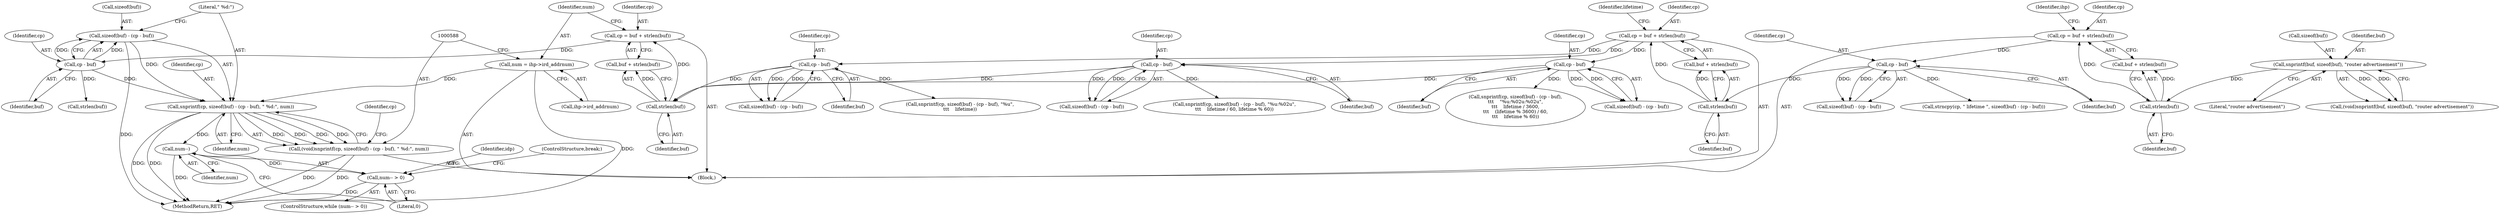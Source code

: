 digraph "0_tcpdump_2b62d1dda41590db29368ec7ba5f4faf3464765a@pointer" {
"1000589" [label="(Call,snprintf(cp, sizeof(buf) - (cp - buf), \" %d:\", num))"];
"1000594" [label="(Call,cp - buf)"];
"1000576" [label="(Call,cp = buf + strlen(buf))"];
"1000580" [label="(Call,strlen(buf))"];
"1000561" [label="(Call,cp - buf)"];
"1000497" [label="(Call,cp = buf + strlen(buf))"];
"1000501" [label="(Call,strlen(buf))"];
"1000494" [label="(Call,cp - buf)"];
"1000469" [label="(Call,cp = buf + strlen(buf))"];
"1000473" [label="(Call,strlen(buf))"];
"1000464" [label="(Call,snprintf(buf, sizeof(buf), \"router advertisement\"))"];
"1000522" [label="(Call,cp - buf)"];
"1000542" [label="(Call,cp - buf)"];
"1000591" [label="(Call,sizeof(buf) - (cp - buf))"];
"1000582" [label="(Call,num = ihp->ird_addrnum)"];
"1000587" [label="(Call,(void)snprintf(cp, sizeof(buf) - (cp - buf), \" %d:\", num))"];
"1000638" [label="(Call,num--)"];
"1000637" [label="(Call,num-- > 0)"];
"1000539" [label="(Call,sizeof(buf) - (cp - buf))"];
"1000465" [label="(Identifier,buf)"];
"1000476" [label="(Identifier,ihp)"];
"1000580" [label="(Call,strlen(buf))"];
"1000596" [label="(Identifier,buf)"];
"1000592" [label="(Call,sizeof(buf))"];
"1000600" [label="(Identifier,cp)"];
"1000591" [label="(Call,sizeof(buf) - (cp - buf))"];
"1001245" [label="(MethodReturn,RET)"];
"1000589" [label="(Call,snprintf(cp, sizeof(buf) - (cp - buf), \" %d:\", num))"];
"1000577" [label="(Identifier,cp)"];
"1000638" [label="(Call,num--)"];
"1000504" [label="(Identifier,lifetime)"];
"1000494" [label="(Call,cp - buf)"];
"1000491" [label="(Call,sizeof(buf) - (cp - buf))"];
"1000466" [label="(Call,sizeof(buf))"];
"1000462" [label="(Call,(void)snprintf(buf, sizeof(buf), \"router advertisement\"))"];
"1000519" [label="(Call,sizeof(buf) - (cp - buf))"];
"1000644" [label="(Identifier,idp)"];
"1000542" [label="(Call,cp - buf)"];
"1000640" [label="(Literal,0)"];
"1000474" [label="(Identifier,buf)"];
"1000543" [label="(Identifier,cp)"];
"1000563" [label="(Identifier,buf)"];
"1000537" [label="(Call,snprintf(cp, sizeof(buf) - (cp - buf), \"%u:%02u\",\n\t\t\t    lifetime / 60, lifetime % 60))"];
"1000576" [label="(Call,cp = buf + strlen(buf))"];
"1000597" [label="(Literal,\" %d:\")"];
"1000578" [label="(Call,buf + strlen(buf))"];
"1000595" [label="(Identifier,cp)"];
"1000544" [label="(Identifier,buf)"];
"1000464" [label="(Call,snprintf(buf, sizeof(buf), \"router advertisement\"))"];
"1000488" [label="(Call,strncpy(cp, \" lifetime \", sizeof(buf) - (cp - buf)))"];
"1000561" [label="(Call,cp - buf)"];
"1000499" [label="(Call,buf + strlen(buf))"];
"1000497" [label="(Call,cp = buf + strlen(buf))"];
"1000523" [label="(Identifier,cp)"];
"1000590" [label="(Identifier,cp)"];
"1000496" [label="(Identifier,buf)"];
"1000583" [label="(Identifier,num)"];
"1000581" [label="(Identifier,buf)"];
"1000522" [label="(Call,cp - buf)"];
"1000562" [label="(Identifier,cp)"];
"1000498" [label="(Identifier,cp)"];
"1000469" [label="(Call,cp = buf + strlen(buf))"];
"1000468" [label="(Literal,\"router advertisement\")"];
"1000598" [label="(Identifier,num)"];
"1000637" [label="(Call,num-- > 0)"];
"1000639" [label="(Identifier,num)"];
"1000473" [label="(Call,strlen(buf))"];
"1000636" [label="(ControlStructure,while (num-- > 0))"];
"1000524" [label="(Identifier,buf)"];
"1000501" [label="(Call,strlen(buf))"];
"1000517" [label="(Call,snprintf(cp, sizeof(buf) - (cp - buf), \"%u\",\n\t\t\t    lifetime))"];
"1000470" [label="(Identifier,cp)"];
"1000584" [label="(Call,ihp->ird_addrnum)"];
"1000471" [label="(Call,buf + strlen(buf))"];
"1000556" [label="(Call,snprintf(cp, sizeof(buf) - (cp - buf),\n\t\t\t    \"%u:%02u:%02u\",\n\t\t\t    lifetime / 3600,\n\t\t\t    (lifetime % 3600) / 60,\n\t\t\t    lifetime % 60))"];
"1000603" [label="(Call,strlen(buf))"];
"1000558" [label="(Call,sizeof(buf) - (cp - buf))"];
"1000675" [label="(ControlStructure,break;)"];
"1000502" [label="(Identifier,buf)"];
"1000582" [label="(Call,num = ihp->ird_addrnum)"];
"1000456" [label="(Block,)"];
"1000495" [label="(Identifier,cp)"];
"1000587" [label="(Call,(void)snprintf(cp, sizeof(buf) - (cp - buf), \" %d:\", num))"];
"1000594" [label="(Call,cp - buf)"];
"1000589" -> "1000587"  [label="AST: "];
"1000589" -> "1000598"  [label="CFG: "];
"1000590" -> "1000589"  [label="AST: "];
"1000591" -> "1000589"  [label="AST: "];
"1000597" -> "1000589"  [label="AST: "];
"1000598" -> "1000589"  [label="AST: "];
"1000587" -> "1000589"  [label="CFG: "];
"1000589" -> "1001245"  [label="DDG: "];
"1000589" -> "1001245"  [label="DDG: "];
"1000589" -> "1000587"  [label="DDG: "];
"1000589" -> "1000587"  [label="DDG: "];
"1000589" -> "1000587"  [label="DDG: "];
"1000589" -> "1000587"  [label="DDG: "];
"1000594" -> "1000589"  [label="DDG: "];
"1000591" -> "1000589"  [label="DDG: "];
"1000582" -> "1000589"  [label="DDG: "];
"1000589" -> "1000638"  [label="DDG: "];
"1000594" -> "1000591"  [label="AST: "];
"1000594" -> "1000596"  [label="CFG: "];
"1000595" -> "1000594"  [label="AST: "];
"1000596" -> "1000594"  [label="AST: "];
"1000591" -> "1000594"  [label="CFG: "];
"1000594" -> "1000591"  [label="DDG: "];
"1000594" -> "1000591"  [label="DDG: "];
"1000576" -> "1000594"  [label="DDG: "];
"1000594" -> "1000603"  [label="DDG: "];
"1000576" -> "1000456"  [label="AST: "];
"1000576" -> "1000578"  [label="CFG: "];
"1000577" -> "1000576"  [label="AST: "];
"1000578" -> "1000576"  [label="AST: "];
"1000583" -> "1000576"  [label="CFG: "];
"1000580" -> "1000576"  [label="DDG: "];
"1000580" -> "1000578"  [label="AST: "];
"1000580" -> "1000581"  [label="CFG: "];
"1000581" -> "1000580"  [label="AST: "];
"1000578" -> "1000580"  [label="CFG: "];
"1000580" -> "1000578"  [label="DDG: "];
"1000561" -> "1000580"  [label="DDG: "];
"1000522" -> "1000580"  [label="DDG: "];
"1000542" -> "1000580"  [label="DDG: "];
"1000561" -> "1000558"  [label="AST: "];
"1000561" -> "1000563"  [label="CFG: "];
"1000562" -> "1000561"  [label="AST: "];
"1000563" -> "1000561"  [label="AST: "];
"1000558" -> "1000561"  [label="CFG: "];
"1000561" -> "1000556"  [label="DDG: "];
"1000561" -> "1000558"  [label="DDG: "];
"1000561" -> "1000558"  [label="DDG: "];
"1000497" -> "1000561"  [label="DDG: "];
"1000497" -> "1000456"  [label="AST: "];
"1000497" -> "1000499"  [label="CFG: "];
"1000498" -> "1000497"  [label="AST: "];
"1000499" -> "1000497"  [label="AST: "];
"1000504" -> "1000497"  [label="CFG: "];
"1000501" -> "1000497"  [label="DDG: "];
"1000497" -> "1000522"  [label="DDG: "];
"1000497" -> "1000542"  [label="DDG: "];
"1000501" -> "1000499"  [label="AST: "];
"1000501" -> "1000502"  [label="CFG: "];
"1000502" -> "1000501"  [label="AST: "];
"1000499" -> "1000501"  [label="CFG: "];
"1000501" -> "1000499"  [label="DDG: "];
"1000494" -> "1000501"  [label="DDG: "];
"1000494" -> "1000491"  [label="AST: "];
"1000494" -> "1000496"  [label="CFG: "];
"1000495" -> "1000494"  [label="AST: "];
"1000496" -> "1000494"  [label="AST: "];
"1000491" -> "1000494"  [label="CFG: "];
"1000494" -> "1000488"  [label="DDG: "];
"1000494" -> "1000491"  [label="DDG: "];
"1000494" -> "1000491"  [label="DDG: "];
"1000469" -> "1000494"  [label="DDG: "];
"1000469" -> "1000456"  [label="AST: "];
"1000469" -> "1000471"  [label="CFG: "];
"1000470" -> "1000469"  [label="AST: "];
"1000471" -> "1000469"  [label="AST: "];
"1000476" -> "1000469"  [label="CFG: "];
"1000473" -> "1000469"  [label="DDG: "];
"1000473" -> "1000471"  [label="AST: "];
"1000473" -> "1000474"  [label="CFG: "];
"1000474" -> "1000473"  [label="AST: "];
"1000471" -> "1000473"  [label="CFG: "];
"1000473" -> "1000471"  [label="DDG: "];
"1000464" -> "1000473"  [label="DDG: "];
"1000464" -> "1000462"  [label="AST: "];
"1000464" -> "1000468"  [label="CFG: "];
"1000465" -> "1000464"  [label="AST: "];
"1000466" -> "1000464"  [label="AST: "];
"1000468" -> "1000464"  [label="AST: "];
"1000462" -> "1000464"  [label="CFG: "];
"1000464" -> "1000462"  [label="DDG: "];
"1000464" -> "1000462"  [label="DDG: "];
"1000522" -> "1000519"  [label="AST: "];
"1000522" -> "1000524"  [label="CFG: "];
"1000523" -> "1000522"  [label="AST: "];
"1000524" -> "1000522"  [label="AST: "];
"1000519" -> "1000522"  [label="CFG: "];
"1000522" -> "1000517"  [label="DDG: "];
"1000522" -> "1000519"  [label="DDG: "];
"1000522" -> "1000519"  [label="DDG: "];
"1000542" -> "1000539"  [label="AST: "];
"1000542" -> "1000544"  [label="CFG: "];
"1000543" -> "1000542"  [label="AST: "];
"1000544" -> "1000542"  [label="AST: "];
"1000539" -> "1000542"  [label="CFG: "];
"1000542" -> "1000537"  [label="DDG: "];
"1000542" -> "1000539"  [label="DDG: "];
"1000542" -> "1000539"  [label="DDG: "];
"1000592" -> "1000591"  [label="AST: "];
"1000597" -> "1000591"  [label="CFG: "];
"1000591" -> "1001245"  [label="DDG: "];
"1000582" -> "1000456"  [label="AST: "];
"1000582" -> "1000584"  [label="CFG: "];
"1000583" -> "1000582"  [label="AST: "];
"1000584" -> "1000582"  [label="AST: "];
"1000588" -> "1000582"  [label="CFG: "];
"1000582" -> "1001245"  [label="DDG: "];
"1000587" -> "1000456"  [label="AST: "];
"1000588" -> "1000587"  [label="AST: "];
"1000600" -> "1000587"  [label="CFG: "];
"1000587" -> "1001245"  [label="DDG: "];
"1000587" -> "1001245"  [label="DDG: "];
"1000638" -> "1000637"  [label="AST: "];
"1000638" -> "1000639"  [label="CFG: "];
"1000639" -> "1000638"  [label="AST: "];
"1000640" -> "1000638"  [label="CFG: "];
"1000638" -> "1001245"  [label="DDG: "];
"1000638" -> "1000637"  [label="DDG: "];
"1000637" -> "1000636"  [label="AST: "];
"1000637" -> "1000640"  [label="CFG: "];
"1000640" -> "1000637"  [label="AST: "];
"1000644" -> "1000637"  [label="CFG: "];
"1000675" -> "1000637"  [label="CFG: "];
"1000637" -> "1001245"  [label="DDG: "];
}
